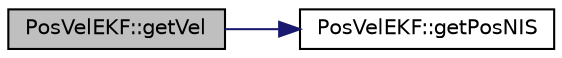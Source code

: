 digraph "PosVelEKF::getVel"
{
 // INTERACTIVE_SVG=YES
  edge [fontname="Helvetica",fontsize="10",labelfontname="Helvetica",labelfontsize="10"];
  node [fontname="Helvetica",fontsize="10",shape=record];
  rankdir="LR";
  Node1 [label="PosVelEKF::getVel",height=0.2,width=0.4,color="black", fillcolor="grey75", style="filled", fontcolor="black"];
  Node1 -> Node2 [color="midnightblue",fontsize="10",style="solid",fontname="Helvetica"];
  Node2 [label="PosVelEKF::getPosNIS",height=0.2,width=0.4,color="black", fillcolor="white", style="filled",URL="$classPosVelEKF.html#a843899296c4023da46df037d148a69d0"];
}
